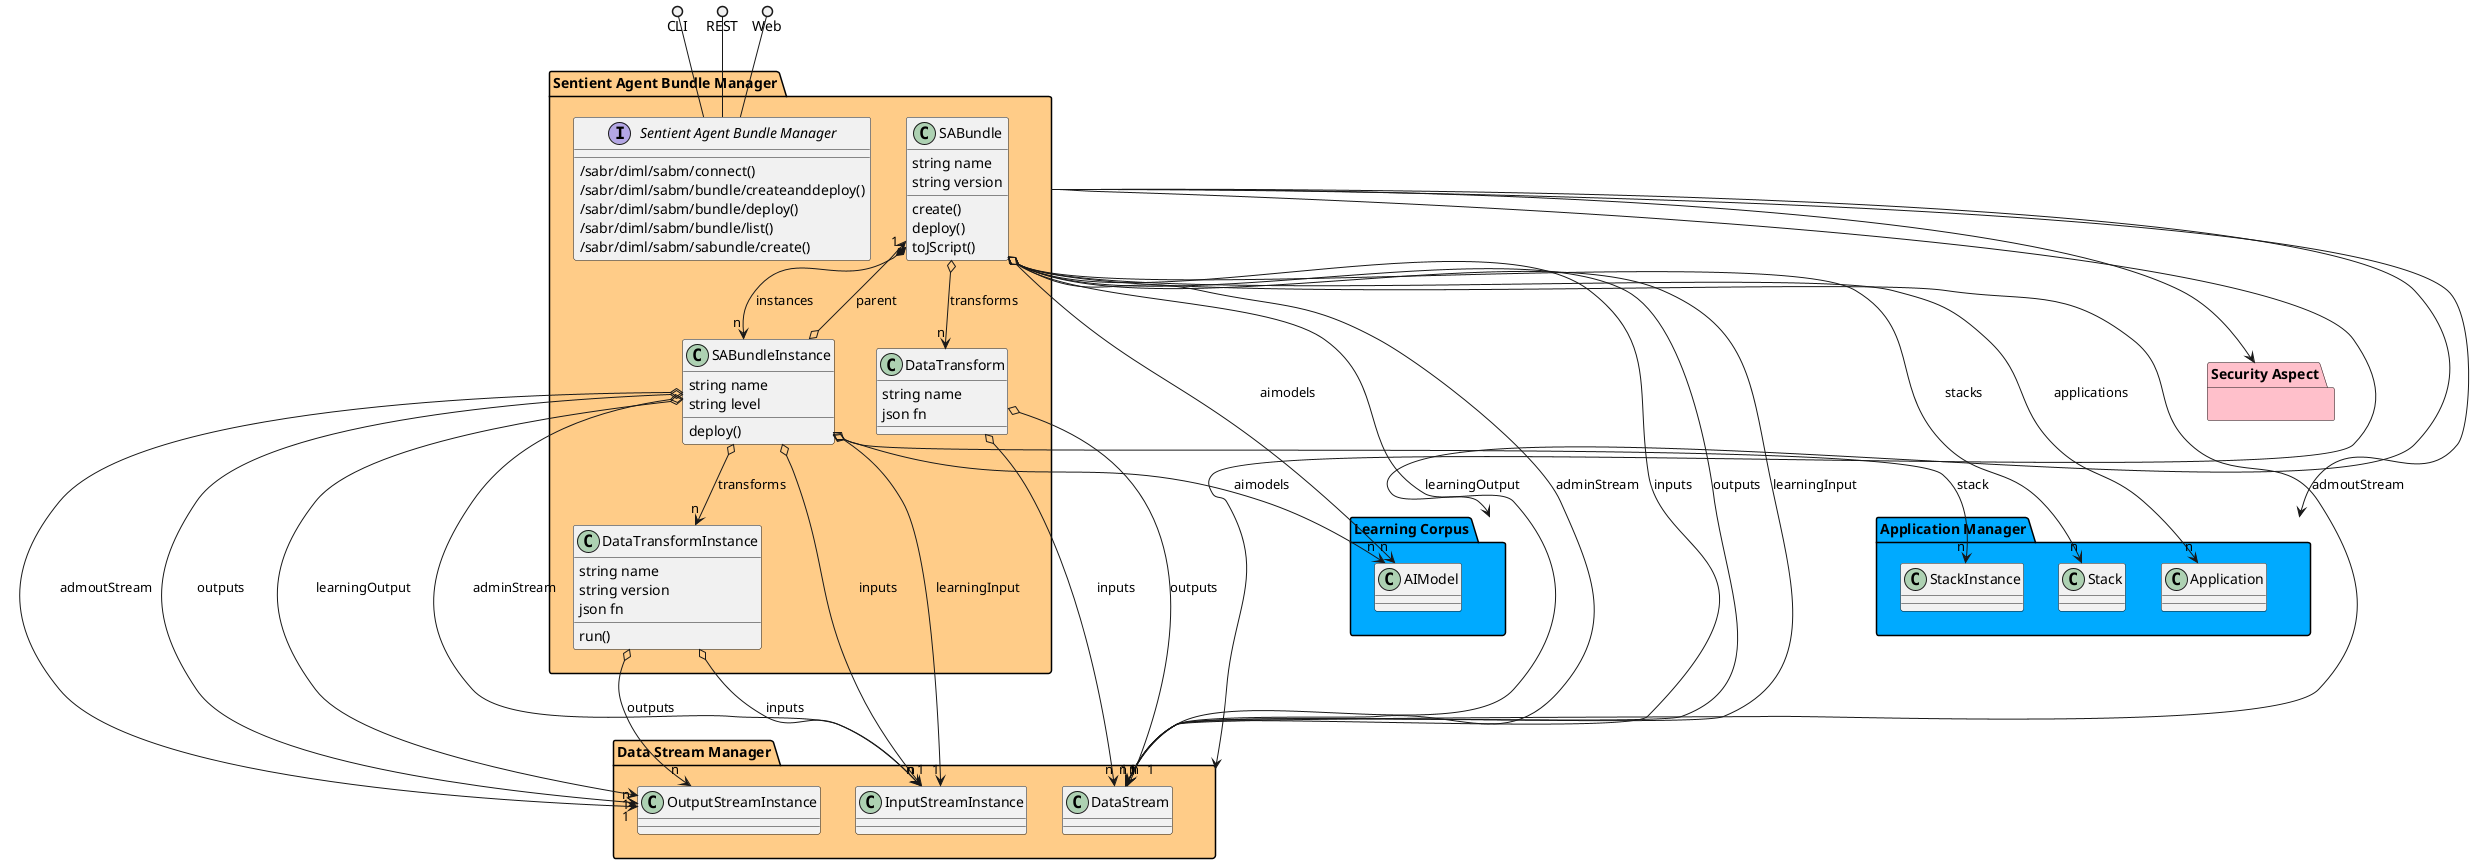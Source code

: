 @startuml


package "Data Stream Manager" #ffcc88 {
    
        class DataStream {
        }
    
        class InputStreamInstance {
        }
    
        class OutputStreamInstance {
        }
    }

package "Security Aspect" #pink {
    }

package "Application Manager" #00aaff {
    
        class Application {
        }
    
        class Stack {
        }
    
        class StackInstance {
        }
    }

package "Learning Corpus" #00aaff {
    
        class AIModel {
        }
    }

package "Sentient Agent Bundle Manager" #ffcc88 {
    
        class DataTransform {
        }
    
        class SABundleInstance {
        }
    
        class SABundle {
        }
    
        class DataTransformInstance {
        }
    }


package "Sentient Agent Bundle Manager" #ffcc88 {

    interface "Sentient Agent Bundle Manager" as i {
            /sabr/diml/sabm/connect()
            /sabr/diml/sabm/bundle/createanddeploy()
            /sabr/diml/sabm/bundle/deploy()
            /sabr/diml/sabm/bundle/list()
            /sabr/diml/sabm/sabundle/create()
    
    }
}

CLI ()-- i
REST ()-- i
Web ()-- i

package "Sentient Agent Bundle Manager" #ffcc88 {
        class "DataTransform" {
                 string name
                 json fn
                    }
                DataTransform o--> "n" DataStream : inputs
                        DataTransform o--> "n" DataStream : outputs
            
    
    class "DataTransformInstance" {
                 string name
                 string version
                 json fn
                             run()
            }
                DataTransformInstance o--> "n" InputStreamInstance : inputs
                        DataTransformInstance o--> "n" OutputStreamInstance : outputs
            
    
    class "SABundle" {
                 string name
                 string version
                             create()
                     deploy()
                     toJScript()
            }
                SABundle o--> "n" DataStream : inputs
                        SABundle o--> "n" DataStream : outputs
                        SABundle o--> "1" DataStream : learningInput
                        SABundle o--> "1" DataStream : learningOutput
                        SABundle o--> "1" DataStream : adminStream
                        SABundle o--> "1" DataStream : admoutStream
                        SABundle o--> "n" DataTransform : transforms
                        SABundle o--> "n" Application : applications
                        SABundle o--> "n" Stack : stacks
                        SABundle o--> "n" AIModel : aimodels
                        SABundle *--> "n" SABundleInstance : instances
            
    
    class "SABundleInstance" {
                 string name
                 string level
                             deploy()
            }
                SABundleInstance o--> "1" SABundle : parent
                        SABundleInstance o--> "n" InputStreamInstance : inputs
                        SABundleInstance o--> "n" OutputStreamInstance : outputs
                        SABundleInstance o--> "1" InputStreamInstance : learningInput
                        SABundleInstance o--> "1" OutputStreamInstance : learningOutput
                        SABundleInstance o--> "1" InputStreamInstance : adminStream
                        SABundleInstance o--> "1" OutputStreamInstance : admoutStream
                        SABundleInstance o--> "n" StackInstance : stack
                        SABundleInstance o--> "n" AIModel : aimodels
                        SABundleInstance o--> "n" DataTransformInstance : transforms
            
    

}


    "Sentient Agent Bundle Manager" --> "Data Stream Manager"

    "Sentient Agent Bundle Manager" --> "Security Aspect"

    "Sentient Agent Bundle Manager" --> "Application Manager"

    "Sentient Agent Bundle Manager" --> "Learning Corpus"


@enduml
